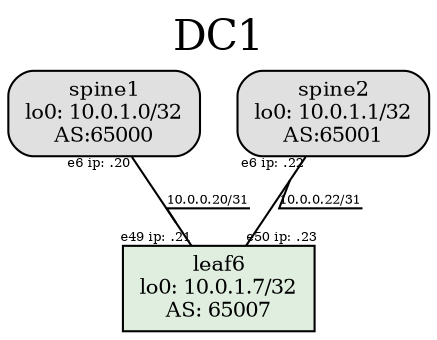 strict digraph "" {
	graph [fontsize=20,
		label=DC1,
		labelloc=t,
		ordering=out
	];
	node [label="\N"];
	spine1	[asn=65000,
		bgp_neigh="{'10.0.0.1': '65002', '10.0.0.5': '65003', '10.0.0.9': '65004', '10.0.0.13': '65005', '10.0.0.17': '65006', '10.0.0.21': '65007', '\
10.0.0.25': '65008', '10.0.0.29': '65009'}",
		constraint=false,
		f_if_ip="{'eth1': '10.0.0.0/31', 'eth2': '10.0.0.4/31', 'eth3': '10.0.0.8/31', 'eth4': '10.0.0.12/31', 'eth5': '10.0.0.16/31', 'eth6': '10.0.0.20/\
31', 'eth7': '10.0.0.24/31', 'eth8': '10.0.0.28/31'}",
		f_int="[9, 10, 11, 12, 13, 14, 15, 16, 17, 18, 19, 20, 21, 22, 23, 24, 25, 26]",
		fillcolor=grey88,
		fontsize=10,
		hostname=spine1,
		label="spine1
lo0: 10.0.1.0/32
AS:65000",
		rank="same; spine1; spine2; ",
		role=spine,
		shape=box,
		style="rounded,filled",
		tailport=s];
	leaf6	[URL="../config/leaf6.txt",
		asn=65007,
		bgp_neigh="{'10.0.0.20': '65000', '10.0.0.22': '65001'}",
		f_if_ip="{'eth49': '10.0.0.21/31', 'eth50': '10.0.0.23/31'}",
		f_int="[51, 52]",
		fillcolor=honeydew2,
		fontsize=10,
		headport=s,
		hostname=leaf6,
		label="leaf6
lo0: 10.0.1.7/32
AS: 65007",
		role=leaf,
		shape=box,
		style=filled];
	spine1 -> leaf6	[arrowhead=none,
		decorate=true,
		e_headlabel="e49 ip: .21",
		e_taillabel="e6 ip: .20",
		fontsize=6,
		headlabel="e49 ip: .21",
		l_ptp="10.0.0.20/31",
		label="10.0.0.20/31",
		taillabel="e6 ip: .20"];
	spine2	[asn=65001,
		bgp_neigh="{'10.0.0.3': '65002', '10.0.0.7': '65003', '10.0.0.11': '65004', '10.0.0.15': '65005', '10.0.0.19': '65006', '10.0.0.23': '65007', '\
10.0.0.27': '65008', '10.0.0.31': '65009'}",
		constraint=false,
		f_if_ip="{'eth1': '10.0.0.2/31', 'eth2': '10.0.0.6/31', 'eth3': '10.0.0.10/31', 'eth4': '10.0.0.14/31', 'eth5': '10.0.0.18/31', 'eth6': '\
10.0.0.22/31', 'eth7': '10.0.0.26/31', 'eth8': '10.0.0.30/31'}",
		f_int="[9, 10, 11, 12, 13, 14, 15, 16, 17, 18, 19, 20, 21, 22, 23, 24, 25, 26]",
		fillcolor=grey88,
		fontsize=10,
		hostname=spine2,
		label="spine2
lo0: 10.0.1.1/32
AS:65001",
		rank="same; spine1; spine2; ",
		role=spine,
		shape=box,
		style="rounded,filled",
		tailport=s];
	spine2 -> leaf6	[arrowhead=none,
		decorate=true,
		e_headlabel="e50 ip: .23",
		e_taillabel="e6 ip: .22",
		fontsize=6,
		headlabel="e50 ip: .23",
		l_ptp="10.0.0.22/31",
		label="10.0.0.22/31",
		taillabel="e6 ip: .22"];
}
